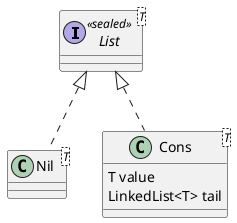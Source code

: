 @startuml
'https://plantuml.com/class-diagram
skinparam class {
BackgroundColor<<New>> Lightgreen
'BorderColor<<New>> Tomato
}

skinparam linetype polyline
'skinparam linetype ortho


interface List<T> <<sealed>>

class Nil<T>
class Cons<T> {
    T value
    LinkedList<T> tail
}

List <|.. Nil
List <|.. Cons

@enduml

